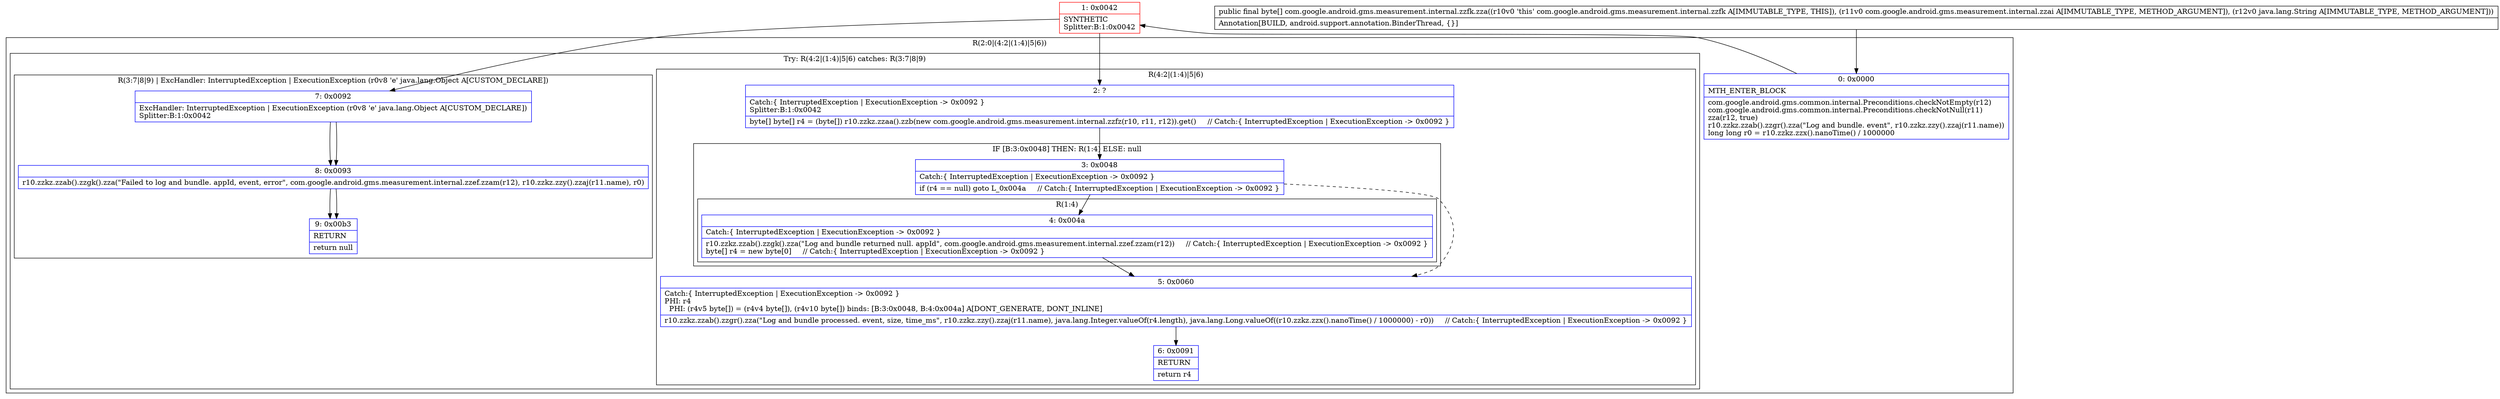digraph "CFG forcom.google.android.gms.measurement.internal.zzfk.zza(Lcom\/google\/android\/gms\/measurement\/internal\/zzai;Ljava\/lang\/String;)[B" {
subgraph cluster_Region_792349358 {
label = "R(2:0|(4:2|(1:4)|5|6))";
node [shape=record,color=blue];
Node_0 [shape=record,label="{0\:\ 0x0000|MTH_ENTER_BLOCK\l|com.google.android.gms.common.internal.Preconditions.checkNotEmpty(r12)\lcom.google.android.gms.common.internal.Preconditions.checkNotNull(r11)\lzza(r12, true)\lr10.zzkz.zzab().zzgr().zza(\"Log and bundle. event\", r10.zzkz.zzy().zzaj(r11.name))\llong long r0 = r10.zzkz.zzx().nanoTime() \/ 1000000\l}"];
subgraph cluster_TryCatchRegion_1279455217 {
label = "Try: R(4:2|(1:4)|5|6) catches: R(3:7|8|9)";
node [shape=record,color=blue];
subgraph cluster_Region_396261296 {
label = "R(4:2|(1:4)|5|6)";
node [shape=record,color=blue];
Node_2 [shape=record,label="{2\:\ ?|Catch:\{ InterruptedException \| ExecutionException \-\> 0x0092 \}\lSplitter:B:1:0x0042\l|byte[] byte[] r4 = (byte[]) r10.zzkz.zzaa().zzb(new com.google.android.gms.measurement.internal.zzfz(r10, r11, r12)).get()     \/\/ Catch:\{ InterruptedException \| ExecutionException \-\> 0x0092 \}\l}"];
subgraph cluster_IfRegion_446505745 {
label = "IF [B:3:0x0048] THEN: R(1:4) ELSE: null";
node [shape=record,color=blue];
Node_3 [shape=record,label="{3\:\ 0x0048|Catch:\{ InterruptedException \| ExecutionException \-\> 0x0092 \}\l|if (r4 == null) goto L_0x004a     \/\/ Catch:\{ InterruptedException \| ExecutionException \-\> 0x0092 \}\l}"];
subgraph cluster_Region_109279417 {
label = "R(1:4)";
node [shape=record,color=blue];
Node_4 [shape=record,label="{4\:\ 0x004a|Catch:\{ InterruptedException \| ExecutionException \-\> 0x0092 \}\l|r10.zzkz.zzab().zzgk().zza(\"Log and bundle returned null. appId\", com.google.android.gms.measurement.internal.zzef.zzam(r12))     \/\/ Catch:\{ InterruptedException \| ExecutionException \-\> 0x0092 \}\lbyte[] r4 = new byte[0]     \/\/ Catch:\{ InterruptedException \| ExecutionException \-\> 0x0092 \}\l}"];
}
}
Node_5 [shape=record,label="{5\:\ 0x0060|Catch:\{ InterruptedException \| ExecutionException \-\> 0x0092 \}\lPHI: r4 \l  PHI: (r4v5 byte[]) = (r4v4 byte[]), (r4v10 byte[]) binds: [B:3:0x0048, B:4:0x004a] A[DONT_GENERATE, DONT_INLINE]\l|r10.zzkz.zzab().zzgr().zza(\"Log and bundle processed. event, size, time_ms\", r10.zzkz.zzy().zzaj(r11.name), java.lang.Integer.valueOf(r4.length), java.lang.Long.valueOf((r10.zzkz.zzx().nanoTime() \/ 1000000) \- r0))     \/\/ Catch:\{ InterruptedException \| ExecutionException \-\> 0x0092 \}\l}"];
Node_6 [shape=record,label="{6\:\ 0x0091|RETURN\l|return r4\l}"];
}
subgraph cluster_Region_312679580 {
label = "R(3:7|8|9) | ExcHandler: InterruptedException \| ExecutionException (r0v8 'e' java.lang.Object A[CUSTOM_DECLARE])\l";
node [shape=record,color=blue];
Node_7 [shape=record,label="{7\:\ 0x0092|ExcHandler: InterruptedException \| ExecutionException (r0v8 'e' java.lang.Object A[CUSTOM_DECLARE])\lSplitter:B:1:0x0042\l}"];
Node_8 [shape=record,label="{8\:\ 0x0093|r10.zzkz.zzab().zzgk().zza(\"Failed to log and bundle. appId, event, error\", com.google.android.gms.measurement.internal.zzef.zzam(r12), r10.zzkz.zzy().zzaj(r11.name), r0)\l}"];
Node_9 [shape=record,label="{9\:\ 0x00b3|RETURN\l|return null\l}"];
}
}
}
subgraph cluster_Region_312679580 {
label = "R(3:7|8|9) | ExcHandler: InterruptedException \| ExecutionException (r0v8 'e' java.lang.Object A[CUSTOM_DECLARE])\l";
node [shape=record,color=blue];
Node_7 [shape=record,label="{7\:\ 0x0092|ExcHandler: InterruptedException \| ExecutionException (r0v8 'e' java.lang.Object A[CUSTOM_DECLARE])\lSplitter:B:1:0x0042\l}"];
Node_8 [shape=record,label="{8\:\ 0x0093|r10.zzkz.zzab().zzgk().zza(\"Failed to log and bundle. appId, event, error\", com.google.android.gms.measurement.internal.zzef.zzam(r12), r10.zzkz.zzy().zzaj(r11.name), r0)\l}"];
Node_9 [shape=record,label="{9\:\ 0x00b3|RETURN\l|return null\l}"];
}
Node_1 [shape=record,color=red,label="{1\:\ 0x0042|SYNTHETIC\lSplitter:B:1:0x0042\l}"];
MethodNode[shape=record,label="{public final byte[] com.google.android.gms.measurement.internal.zzfk.zza((r10v0 'this' com.google.android.gms.measurement.internal.zzfk A[IMMUTABLE_TYPE, THIS]), (r11v0 com.google.android.gms.measurement.internal.zzai A[IMMUTABLE_TYPE, METHOD_ARGUMENT]), (r12v0 java.lang.String A[IMMUTABLE_TYPE, METHOD_ARGUMENT]))  | Annotation[BUILD, android.support.annotation.BinderThread, \{\}]\l}"];
MethodNode -> Node_0;
Node_0 -> Node_1;
Node_2 -> Node_3;
Node_3 -> Node_4;
Node_3 -> Node_5[style=dashed];
Node_4 -> Node_5;
Node_5 -> Node_6;
Node_7 -> Node_8;
Node_8 -> Node_9;
Node_7 -> Node_8;
Node_8 -> Node_9;
Node_1 -> Node_2;
Node_1 -> Node_7;
}


